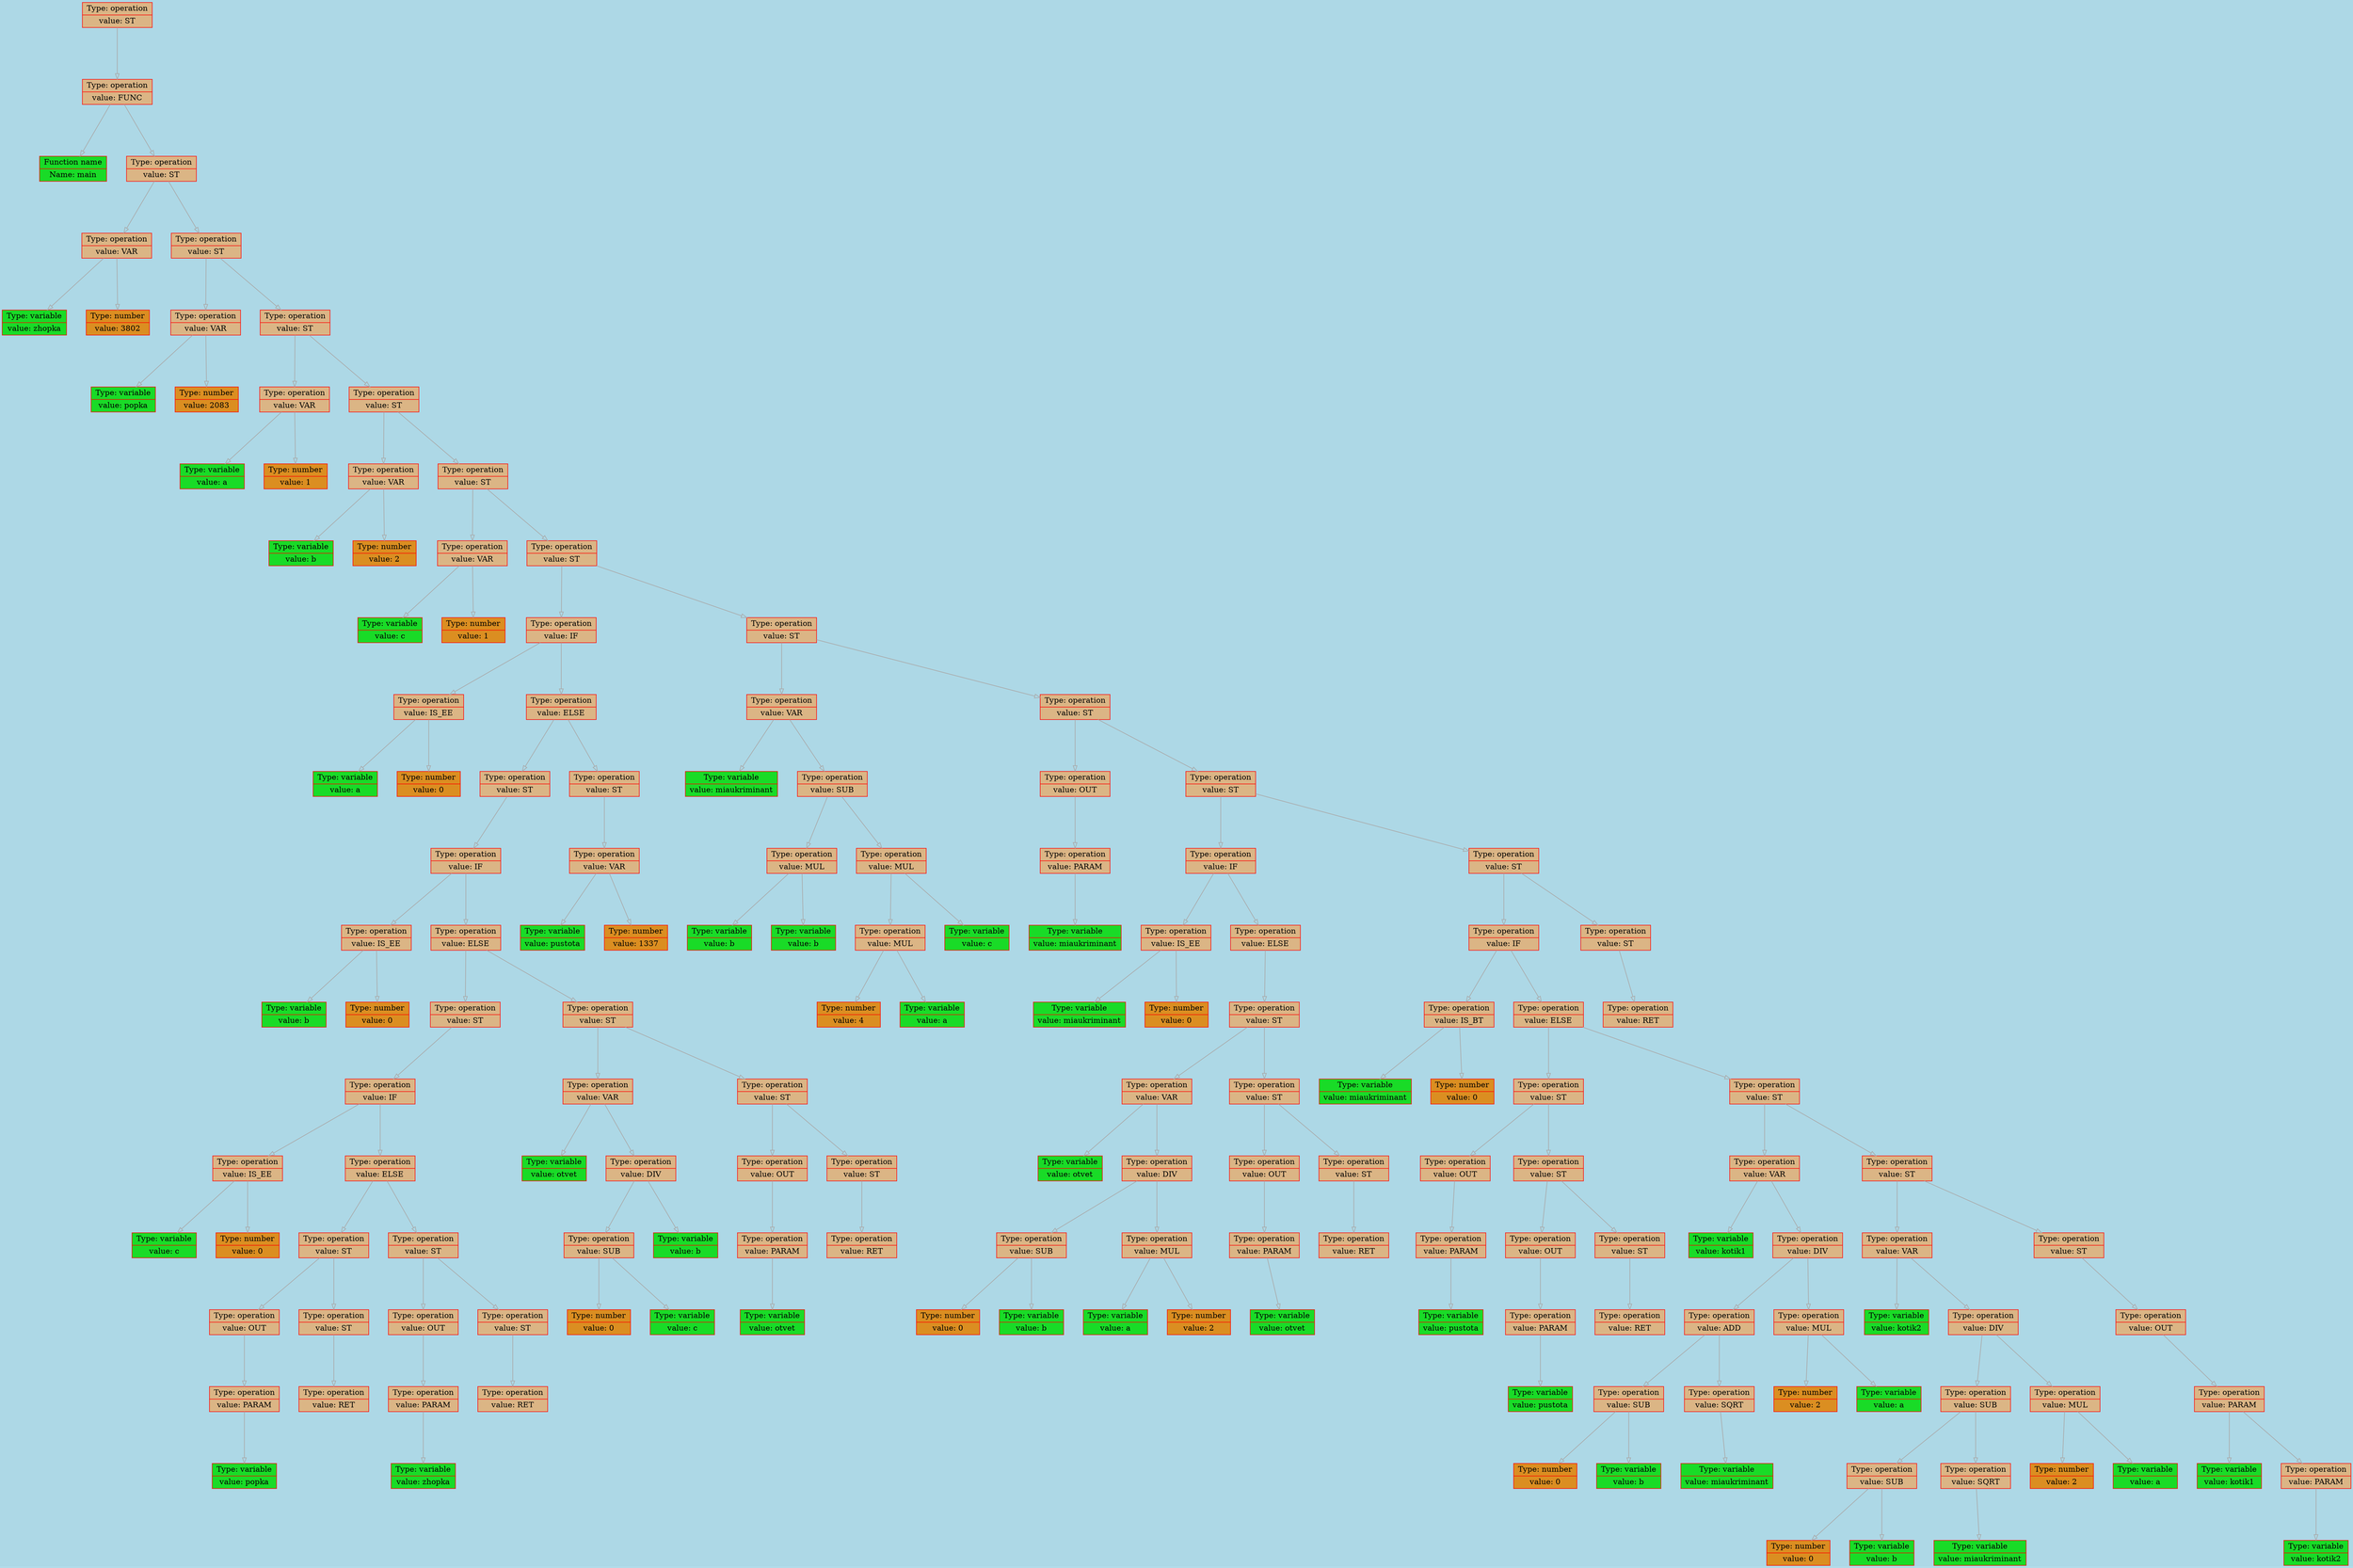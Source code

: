 
    digraph g {
        bgcolor="lightblue";
        dpi      = 200;
        fontname = "Comic Sans MS";
        fontsize = 20;
        rankdir   =  TB;
        edge [color = darkgrey, arrowhead = onormal, arrowsize = 1, penwidth = 1.2]
        graph[fillcolor = lightgreen, ranksep = 1.3, nodesep = 0.5,
        style = "rounded, filled",color = green, penwidth = 2]

    Node0x56138aa8c810[shape=record, width=0.2, style="filled", color="red", fillcolor="#DBB585",label=" {Type: operation | value: ST}"] 
 
Node0x56138aa8c7e0[shape=record, width=0.2, style="filled", color="red", fillcolor="#DBB585",label=" {Type: operation | value: FUNC}"] 
 
Node0x56138aa81a60[shape=record, width=0.2, style="filled", color="red", fillcolor="#19DB27",label=" {Function name |Name: main}"] 
 
Node0x56138aa8c7b0[shape=record, width=0.2, style="filled", color="red", fillcolor="#DBB585",label=" {Type: operation | value: ST}"] 
 
Node0x56138aa81af0[shape=record, width=0.2, style="filled", color="red", fillcolor="#DBB585",label=" {Type: operation | value: VAR}"] 
 
Node0x56138aa81a90[shape=record, width=0.2, style="filled", color="red", fillcolor="#19DB27",label=" {Type: variable | value: zhopka}"] 
 
Node0x56138aa81ac0[shape=record, width=0.2, style="filled", color="red", fillcolor="#DB8E21",label=" {Type: number | value: 3802}"] 
 
Node0x56138aa8c780[shape=record, width=0.2, style="filled", color="red", fillcolor="#DBB585",label=" {Type: operation | value: ST}"] 
 
Node0x56138aa81b80[shape=record, width=0.2, style="filled", color="red", fillcolor="#DBB585",label=" {Type: operation | value: VAR}"] 
 
Node0x56138aa81b20[shape=record, width=0.2, style="filled", color="red", fillcolor="#19DB27",label=" {Type: variable | value: popka}"] 
 
Node0x56138aa81b50[shape=record, width=0.2, style="filled", color="red", fillcolor="#DB8E21",label=" {Type: number | value: 2083}"] 
 
Node0x56138aa8c750[shape=record, width=0.2, style="filled", color="red", fillcolor="#DBB585",label=" {Type: operation | value: ST}"] 
 
Node0x56138aa81c10[shape=record, width=0.2, style="filled", color="red", fillcolor="#DBB585",label=" {Type: operation | value: VAR}"] 
 
Node0x56138aa81bb0[shape=record, width=0.2, style="filled", color="red", fillcolor="#19DB27",label=" {Type: variable | value: a}"] 
 
Node0x56138aa81be0[shape=record, width=0.2, style="filled", color="red", fillcolor="#DB8E21",label=" {Type: number | value: 1}"] 
 
Node0x56138aa8c720[shape=record, width=0.2, style="filled", color="red", fillcolor="#DBB585",label=" {Type: operation | value: ST}"] 
 
Node0x56138aa81ca0[shape=record, width=0.2, style="filled", color="red", fillcolor="#DBB585",label=" {Type: operation | value: VAR}"] 
 
Node0x56138aa81c40[shape=record, width=0.2, style="filled", color="red", fillcolor="#19DB27",label=" {Type: variable | value: b}"] 
 
Node0x56138aa81c70[shape=record, width=0.2, style="filled", color="red", fillcolor="#DB8E21",label=" {Type: number | value: 2}"] 
 
Node0x56138aa8c6f0[shape=record, width=0.2, style="filled", color="red", fillcolor="#DBB585",label=" {Type: operation | value: ST}"] 
 
Node0x56138aa81d30[shape=record, width=0.2, style="filled", color="red", fillcolor="#DBB585",label=" {Type: operation | value: VAR}"] 
 
Node0x56138aa81cd0[shape=record, width=0.2, style="filled", color="red", fillcolor="#19DB27",label=" {Type: variable | value: c}"] 
 
Node0x56138aa81d00[shape=record, width=0.2, style="filled", color="red", fillcolor="#DB8E21",label=" {Type: number | value: 1}"] 
 
Node0x56138aa8c6c0[shape=record, width=0.2, style="filled", color="red", fillcolor="#DBB585",label=" {Type: operation | value: ST}"] 
 
Node0x56138aa8b610[shape=record, width=0.2, style="filled", color="red", fillcolor="#DBB585",label=" {Type: operation | value: IF}"] 
 
Node0x56138aa81dc0[shape=record, width=0.2, style="filled", color="red", fillcolor="#DBB585",label=" {Type: operation | value: IS_EE}"] 
 
Node0x56138aa81d60[shape=record, width=0.2, style="filled", color="red", fillcolor="#19DB27",label=" {Type: variable | value: a}"] 
 
Node0x56138aa81d90[shape=record, width=0.2, style="filled", color="red", fillcolor="#DB8E21",label=" {Type: number | value: 0}"] 
 
Node0x56138aa8b5e0[shape=record, width=0.2, style="filled", color="red", fillcolor="#DBB585",label=" {Type: operation | value: ELSE}"] 
 
Node0x56138aa8b4f0[shape=record, width=0.2, style="filled", color="red", fillcolor="#DBB585",label=" {Type: operation | value: ST}"] 
 
Node0x56138aa8b4c0[shape=record, width=0.2, style="filled", color="red", fillcolor="#DBB585",label=" {Type: operation | value: IF}"] 
 
Node0x56138aa81e50[shape=record, width=0.2, style="filled", color="red", fillcolor="#DBB585",label=" {Type: operation | value: IS_EE}"] 
 
Node0x56138aa81df0[shape=record, width=0.2, style="filled", color="red", fillcolor="#19DB27",label=" {Type: variable | value: b}"] 
 
Node0x56138aa81e20[shape=record, width=0.2, style="filled", color="red", fillcolor="#DB8E21",label=" {Type: number | value: 0}"] 
 
Node0x56138aa8b490[shape=record, width=0.2, style="filled", color="red", fillcolor="#DBB585",label=" {Type: operation | value: ELSE}"] 
 
Node0x56138aa821b0[shape=record, width=0.2, style="filled", color="red", fillcolor="#DBB585",label=" {Type: operation | value: ST}"] 
 
Node0x56138aa82180[shape=record, width=0.2, style="filled", color="red", fillcolor="#DBB585",label=" {Type: operation | value: IF}"] 
 
Node0x56138aa81ee0[shape=record, width=0.2, style="filled", color="red", fillcolor="#DBB585",label=" {Type: operation | value: IS_EE}"] 
 
Node0x56138aa81e80[shape=record, width=0.2, style="filled", color="red", fillcolor="#19DB27",label=" {Type: variable | value: c}"] 
 
Node0x56138aa81eb0[shape=record, width=0.2, style="filled", color="red", fillcolor="#DB8E21",label=" {Type: number | value: 0}"] 
 
Node0x56138aa82150[shape=record, width=0.2, style="filled", color="red", fillcolor="#DBB585",label=" {Type: operation | value: ELSE}"] 
 
Node0x56138aa82000[shape=record, width=0.2, style="filled", color="red", fillcolor="#DBB585",label=" {Type: operation | value: ST}"] 
 
Node0x56138aa81f70[shape=record, width=0.2, style="filled", color="red", fillcolor="#DBB585",label=" {Type: operation | value: OUT}"] 
 
Node0x56138aa81f40[shape=record, width=0.2, style="filled", color="red", fillcolor="#DBB585",label=" {Type: operation | value: PARAM}"] 
 
Node0x56138aa81f10[shape=record, width=0.2, style="filled", color="red", fillcolor="#19DB27",label=" {Type: variable | value: popka}"] 
 
Node0x56138aa81fd0[shape=record, width=0.2, style="filled", color="red", fillcolor="#DBB585",label=" {Type: operation | value: ST}"] 
 
Node0x56138aa81fa0[shape=record, width=0.2, style="filled", color="red", fillcolor="#DBB585",label=" {Type: operation | value: RET}"] 
 
Node0x56138aa82120[shape=record, width=0.2, style="filled", color="red", fillcolor="#DBB585",label=" {Type: operation | value: ST}"] 
 
Node0x56138aa82090[shape=record, width=0.2, style="filled", color="red", fillcolor="#DBB585",label=" {Type: operation | value: OUT}"] 
 
Node0x56138aa82060[shape=record, width=0.2, style="filled", color="red", fillcolor="#DBB585",label=" {Type: operation | value: PARAM}"] 
 
Node0x56138aa82030[shape=record, width=0.2, style="filled", color="red", fillcolor="#19DB27",label=" {Type: variable | value: zhopka}"] 
 
Node0x56138aa820f0[shape=record, width=0.2, style="filled", color="red", fillcolor="#DBB585",label=" {Type: operation | value: ST}"] 
 
Node0x56138aa820c0[shape=record, width=0.2, style="filled", color="red", fillcolor="#DBB585",label=" {Type: operation | value: RET}"] 
 
Node0x56138aa8b460[shape=record, width=0.2, style="filled", color="red", fillcolor="#DBB585",label=" {Type: operation | value: ST}"] 
 
Node0x56138aa82300[shape=record, width=0.2, style="filled", color="red", fillcolor="#DBB585",label=" {Type: operation | value: VAR}"] 
 
Node0x56138aa821e0[shape=record, width=0.2, style="filled", color="red", fillcolor="#19DB27",label=" {Type: variable | value: otvet}"] 
 
Node0x56138aa822d0[shape=record, width=0.2, style="filled", color="red", fillcolor="#DBB585",label=" {Type: operation | value: DIV}"] 
 
Node0x56138aa82270[shape=record, width=0.2, style="filled", color="red", fillcolor="#DBB585",label=" {Type: operation | value: SUB}"] 
 
Node0x56138aa82210[shape=record, width=0.2, style="filled", color="red", fillcolor="#DB8E21",label=" {Type: number | value: 0}"] 
 
Node0x56138aa82240[shape=record, width=0.2, style="filled", color="red", fillcolor="#19DB27",label=" {Type: variable | value: c}"] 
 
Node0x56138aa822a0[shape=record, width=0.2, style="filled", color="red", fillcolor="#19DB27",label=" {Type: variable | value: b}"] 
 
Node0x56138aa8b430[shape=record, width=0.2, style="filled", color="red", fillcolor="#DBB585",label=" {Type: operation | value: ST}"] 
 
Node0x56138aa8b3a0[shape=record, width=0.2, style="filled", color="red", fillcolor="#DBB585",label=" {Type: operation | value: OUT}"] 
 
Node0x56138aa8b370[shape=record, width=0.2, style="filled", color="red", fillcolor="#DBB585",label=" {Type: operation | value: PARAM}"] 
 
Node0x56138aa8b340[shape=record, width=0.2, style="filled", color="red", fillcolor="#19DB27",label=" {Type: variable | value: otvet}"] 
 
Node0x56138aa8b400[shape=record, width=0.2, style="filled", color="red", fillcolor="#DBB585",label=" {Type: operation | value: ST}"] 
 
Node0x56138aa8b3d0[shape=record, width=0.2, style="filled", color="red", fillcolor="#DBB585",label=" {Type: operation | value: RET}"] 
 
Node0x56138aa8b5b0[shape=record, width=0.2, style="filled", color="red", fillcolor="#DBB585",label=" {Type: operation | value: ST}"] 
 
Node0x56138aa8b580[shape=record, width=0.2, style="filled", color="red", fillcolor="#DBB585",label=" {Type: operation | value: VAR}"] 
 
Node0x56138aa8b520[shape=record, width=0.2, style="filled", color="red", fillcolor="#19DB27",label=" {Type: variable | value: pustota}"] 
 
Node0x56138aa8b550[shape=record, width=0.2, style="filled", color="red", fillcolor="#DB8E21",label=" {Type: number | value: 1337}"] 
 
Node0x56138aa8c690[shape=record, width=0.2, style="filled", color="red", fillcolor="#DBB585",label=" {Type: operation | value: ST}"] 
 
Node0x56138aa8b820[shape=record, width=0.2, style="filled", color="red", fillcolor="#DBB585",label=" {Type: operation | value: VAR}"] 
 
Node0x56138aa8b640[shape=record, width=0.2, style="filled", color="red", fillcolor="#19DB27",label=" {Type: variable | value: miaukriminant}"] 
 
Node0x56138aa8b7f0[shape=record, width=0.2, style="filled", color="red", fillcolor="#DBB585",label=" {Type: operation | value: SUB}"] 
 
Node0x56138aa8b6d0[shape=record, width=0.2, style="filled", color="red", fillcolor="#DBB585",label=" {Type: operation | value: MUL}"] 
 
Node0x56138aa8b670[shape=record, width=0.2, style="filled", color="red", fillcolor="#19DB27",label=" {Type: variable | value: b}"] 
 
Node0x56138aa8b6a0[shape=record, width=0.2, style="filled", color="red", fillcolor="#19DB27",label=" {Type: variable | value: b}"] 
 
Node0x56138aa8b7c0[shape=record, width=0.2, style="filled", color="red", fillcolor="#DBB585",label=" {Type: operation | value: MUL}"] 
 
Node0x56138aa8b760[shape=record, width=0.2, style="filled", color="red", fillcolor="#DBB585",label=" {Type: operation | value: MUL}"] 
 
Node0x56138aa8b700[shape=record, width=0.2, style="filled", color="red", fillcolor="#DB8E21",label=" {Type: number | value: 4}"] 
 
Node0x56138aa8b730[shape=record, width=0.2, style="filled", color="red", fillcolor="#19DB27",label=" {Type: variable | value: a}"] 
 
Node0x56138aa8b790[shape=record, width=0.2, style="filled", color="red", fillcolor="#19DB27",label=" {Type: variable | value: c}"] 
 
Node0x56138aa8c660[shape=record, width=0.2, style="filled", color="red", fillcolor="#DBB585",label=" {Type: operation | value: ST}"] 
 
Node0x56138aa8b8b0[shape=record, width=0.2, style="filled", color="red", fillcolor="#DBB585",label=" {Type: operation | value: OUT}"] 
 
Node0x56138aa8b880[shape=record, width=0.2, style="filled", color="red", fillcolor="#DBB585",label=" {Type: operation | value: PARAM}"] 
 
Node0x56138aa8b850[shape=record, width=0.2, style="filled", color="red", fillcolor="#19DB27",label=" {Type: variable | value: miaukriminant}"] 
 
Node0x56138aa8c630[shape=record, width=0.2, style="filled", color="red", fillcolor="#DBB585",label=" {Type: operation | value: ST}"] 
 
Node0x56138aa8bca0[shape=record, width=0.2, style="filled", color="red", fillcolor="#DBB585",label=" {Type: operation | value: IF}"] 
 
Node0x56138aa8b940[shape=record, width=0.2, style="filled", color="red", fillcolor="#DBB585",label=" {Type: operation | value: IS_EE}"] 
 
Node0x56138aa8b8e0[shape=record, width=0.2, style="filled", color="red", fillcolor="#19DB27",label=" {Type: variable | value: miaukriminant}"] 
 
Node0x56138aa8b910[shape=record, width=0.2, style="filled", color="red", fillcolor="#DB8E21",label=" {Type: number | value: 0}"] 
 
Node0x56138aa8bc70[shape=record, width=0.2, style="filled", color="red", fillcolor="#DBB585",label=" {Type: operation | value: ELSE}"] 
 
Node0x56138aa8bc40[shape=record, width=0.2, style="filled", color="red", fillcolor="#DBB585",label=" {Type: operation | value: ST}"] 
 
Node0x56138aa8baf0[shape=record, width=0.2, style="filled", color="red", fillcolor="#DBB585",label=" {Type: operation | value: VAR}"] 
 
Node0x56138aa8b970[shape=record, width=0.2, style="filled", color="red", fillcolor="#19DB27",label=" {Type: variable | value: otvet}"] 
 
Node0x56138aa8bac0[shape=record, width=0.2, style="filled", color="red", fillcolor="#DBB585",label=" {Type: operation | value: DIV}"] 
 
Node0x56138aa8ba00[shape=record, width=0.2, style="filled", color="red", fillcolor="#DBB585",label=" {Type: operation | value: SUB}"] 
 
Node0x56138aa8b9a0[shape=record, width=0.2, style="filled", color="red", fillcolor="#DB8E21",label=" {Type: number | value: 0}"] 
 
Node0x56138aa8b9d0[shape=record, width=0.2, style="filled", color="red", fillcolor="#19DB27",label=" {Type: variable | value: b}"] 
 
Node0x56138aa8ba90[shape=record, width=0.2, style="filled", color="red", fillcolor="#DBB585",label=" {Type: operation | value: MUL}"] 
 
Node0x56138aa8ba30[shape=record, width=0.2, style="filled", color="red", fillcolor="#19DB27",label=" {Type: variable | value: a}"] 
 
Node0x56138aa8ba60[shape=record, width=0.2, style="filled", color="red", fillcolor="#DB8E21",label=" {Type: number | value: 2}"] 
 
Node0x56138aa8bc10[shape=record, width=0.2, style="filled", color="red", fillcolor="#DBB585",label=" {Type: operation | value: ST}"] 
 
Node0x56138aa8bb80[shape=record, width=0.2, style="filled", color="red", fillcolor="#DBB585",label=" {Type: operation | value: OUT}"] 
 
Node0x56138aa8bb50[shape=record, width=0.2, style="filled", color="red", fillcolor="#DBB585",label=" {Type: operation | value: PARAM}"] 
 
Node0x56138aa8bb20[shape=record, width=0.2, style="filled", color="red", fillcolor="#19DB27",label=" {Type: variable | value: otvet}"] 
 
Node0x56138aa8bbe0[shape=record, width=0.2, style="filled", color="red", fillcolor="#DBB585",label=" {Type: operation | value: ST}"] 
 
Node0x56138aa8bbb0[shape=record, width=0.2, style="filled", color="red", fillcolor="#DBB585",label=" {Type: operation | value: RET}"] 
 
Node0x56138aa8c600[shape=record, width=0.2, style="filled", color="red", fillcolor="#DBB585",label=" {Type: operation | value: ST}"] 
 
Node0x56138aa8c570[shape=record, width=0.2, style="filled", color="red", fillcolor="#DBB585",label=" {Type: operation | value: IF}"] 
 
Node0x56138aa8bd30[shape=record, width=0.2, style="filled", color="red", fillcolor="#DBB585",label=" {Type: operation | value: IS_BT}"] 
 
Node0x56138aa8bcd0[shape=record, width=0.2, style="filled", color="red", fillcolor="#19DB27",label=" {Type: variable | value: miaukriminant}"] 
 
Node0x56138aa8bd00[shape=record, width=0.2, style="filled", color="red", fillcolor="#DB8E21",label=" {Type: number | value: 0}"] 
 
Node0x56138aa8c540[shape=record, width=0.2, style="filled", color="red", fillcolor="#DBB585",label=" {Type: operation | value: ELSE}"] 
 
Node0x56138aa8bf10[shape=record, width=0.2, style="filled", color="red", fillcolor="#DBB585",label=" {Type: operation | value: ST}"] 
 
Node0x56138aa8bdc0[shape=record, width=0.2, style="filled", color="red", fillcolor="#DBB585",label=" {Type: operation | value: OUT}"] 
 
Node0x56138aa8bd90[shape=record, width=0.2, style="filled", color="red", fillcolor="#DBB585",label=" {Type: operation | value: PARAM}"] 
 
Node0x56138aa8bd60[shape=record, width=0.2, style="filled", color="red", fillcolor="#19DB27",label=" {Type: variable | value: pustota}"] 
 
Node0x56138aa8bee0[shape=record, width=0.2, style="filled", color="red", fillcolor="#DBB585",label=" {Type: operation | value: ST}"] 
 
Node0x56138aa8be50[shape=record, width=0.2, style="filled", color="red", fillcolor="#DBB585",label=" {Type: operation | value: OUT}"] 
 
Node0x56138aa8be20[shape=record, width=0.2, style="filled", color="red", fillcolor="#DBB585",label=" {Type: operation | value: PARAM}"] 
 
Node0x56138aa8bdf0[shape=record, width=0.2, style="filled", color="red", fillcolor="#19DB27",label=" {Type: variable | value: pustota}"] 
 
Node0x56138aa8beb0[shape=record, width=0.2, style="filled", color="red", fillcolor="#DBB585",label=" {Type: operation | value: ST}"] 
 
Node0x56138aa8be80[shape=record, width=0.2, style="filled", color="red", fillcolor="#DBB585",label=" {Type: operation | value: RET}"] 
 
Node0x56138aa8c510[shape=record, width=0.2, style="filled", color="red", fillcolor="#DBB585",label=" {Type: operation | value: ST}"] 
 
Node0x56138aa8c150[shape=record, width=0.2, style="filled", color="red", fillcolor="#DBB585",label=" {Type: operation | value: VAR}"] 
 
Node0x56138aa8bf40[shape=record, width=0.2, style="filled", color="red", fillcolor="#19DB27",label=" {Type: variable | value: kotik1}"] 
 
Node0x56138aa8c120[shape=record, width=0.2, style="filled", color="red", fillcolor="#DBB585",label=" {Type: operation | value: DIV}"] 
 
Node0x56138aa8c060[shape=record, width=0.2, style="filled", color="red", fillcolor="#DBB585",label=" {Type: operation | value: ADD}"] 
 
Node0x56138aa8bfd0[shape=record, width=0.2, style="filled", color="red", fillcolor="#DBB585",label=" {Type: operation | value: SUB}"] 
 
Node0x56138aa8bf70[shape=record, width=0.2, style="filled", color="red", fillcolor="#DB8E21",label=" {Type: number | value: 0}"] 
 
Node0x56138aa8bfa0[shape=record, width=0.2, style="filled", color="red", fillcolor="#19DB27",label=" {Type: variable | value: b}"] 
 
Node0x56138aa8c030[shape=record, width=0.2, style="filled", color="red", fillcolor="#DBB585",label=" {Type: operation | value: SQRT}"] 
 
Node0x56138aa8c000[shape=record, width=0.2, style="filled", color="red", fillcolor="#19DB27",label=" {Type: variable | value: miaukriminant}"] 
 
Node0x56138aa8c0f0[shape=record, width=0.2, style="filled", color="red", fillcolor="#DBB585",label=" {Type: operation | value: MUL}"] 
 
Node0x56138aa8c090[shape=record, width=0.2, style="filled", color="red", fillcolor="#DB8E21",label=" {Type: number | value: 2}"] 
 
Node0x56138aa8c0c0[shape=record, width=0.2, style="filled", color="red", fillcolor="#19DB27",label=" {Type: variable | value: a}"] 
 
Node0x56138aa8c4e0[shape=record, width=0.2, style="filled", color="red", fillcolor="#DBB585",label=" {Type: operation | value: ST}"] 
 
Node0x56138aa8c390[shape=record, width=0.2, style="filled", color="red", fillcolor="#DBB585",label=" {Type: operation | value: VAR}"] 
 
Node0x56138aa8c180[shape=record, width=0.2, style="filled", color="red", fillcolor="#19DB27",label=" {Type: variable | value: kotik2}"] 
 
Node0x56138aa8c360[shape=record, width=0.2, style="filled", color="red", fillcolor="#DBB585",label=" {Type: operation | value: DIV}"] 
 
Node0x56138aa8c2a0[shape=record, width=0.2, style="filled", color="red", fillcolor="#DBB585",label=" {Type: operation | value: SUB}"] 
 
Node0x56138aa8c210[shape=record, width=0.2, style="filled", color="red", fillcolor="#DBB585",label=" {Type: operation | value: SUB}"] 
 
Node0x56138aa8c1b0[shape=record, width=0.2, style="filled", color="red", fillcolor="#DB8E21",label=" {Type: number | value: 0}"] 
 
Node0x56138aa8c1e0[shape=record, width=0.2, style="filled", color="red", fillcolor="#19DB27",label=" {Type: variable | value: b}"] 
 
Node0x56138aa8c270[shape=record, width=0.2, style="filled", color="red", fillcolor="#DBB585",label=" {Type: operation | value: SQRT}"] 
 
Node0x56138aa8c240[shape=record, width=0.2, style="filled", color="red", fillcolor="#19DB27",label=" {Type: variable | value: miaukriminant}"] 
 
Node0x56138aa8c330[shape=record, width=0.2, style="filled", color="red", fillcolor="#DBB585",label=" {Type: operation | value: MUL}"] 
 
Node0x56138aa8c2d0[shape=record, width=0.2, style="filled", color="red", fillcolor="#DB8E21",label=" {Type: number | value: 2}"] 
 
Node0x56138aa8c300[shape=record, width=0.2, style="filled", color="red", fillcolor="#19DB27",label=" {Type: variable | value: a}"] 
 
Node0x56138aa8c4b0[shape=record, width=0.2, style="filled", color="red", fillcolor="#DBB585",label=" {Type: operation | value: ST}"] 
 
Node0x56138aa8c480[shape=record, width=0.2, style="filled", color="red", fillcolor="#DBB585",label=" {Type: operation | value: OUT}"] 
 
Node0x56138aa8c450[shape=record, width=0.2, style="filled", color="red", fillcolor="#DBB585",label=" {Type: operation | value: PARAM}"] 
 
Node0x56138aa8c3c0[shape=record, width=0.2, style="filled", color="red", fillcolor="#19DB27",label=" {Type: variable | value: kotik1}"] 
 
Node0x56138aa8c420[shape=record, width=0.2, style="filled", color="red", fillcolor="#DBB585",label=" {Type: operation | value: PARAM}"] 
 
Node0x56138aa8c3f0[shape=record, width=0.2, style="filled", color="red", fillcolor="#19DB27",label=" {Type: variable | value: kotik2}"] 
 
Node0x56138aa8c5d0[shape=record, width=0.2, style="filled", color="red", fillcolor="#DBB585",label=" {Type: operation | value: ST}"] 
 
Node0x56138aa8c5a0[shape=record, width=0.2, style="filled", color="red", fillcolor="#DBB585",label=" {Type: operation | value: RET}"] 
 
Node0x56138aa8c810->Node0x56138aa8c7e0
Node0x56138aa8c7e0->Node0x56138aa81a60
Node0x56138aa8c7e0->Node0x56138aa8c7b0
Node0x56138aa8c7b0->Node0x56138aa81af0
Node0x56138aa81af0->Node0x56138aa81a90
Node0x56138aa81af0->Node0x56138aa81ac0
Node0x56138aa8c7b0->Node0x56138aa8c780
Node0x56138aa8c780->Node0x56138aa81b80
Node0x56138aa81b80->Node0x56138aa81b20
Node0x56138aa81b80->Node0x56138aa81b50
Node0x56138aa8c780->Node0x56138aa8c750
Node0x56138aa8c750->Node0x56138aa81c10
Node0x56138aa81c10->Node0x56138aa81bb0
Node0x56138aa81c10->Node0x56138aa81be0
Node0x56138aa8c750->Node0x56138aa8c720
Node0x56138aa8c720->Node0x56138aa81ca0
Node0x56138aa81ca0->Node0x56138aa81c40
Node0x56138aa81ca0->Node0x56138aa81c70
Node0x56138aa8c720->Node0x56138aa8c6f0
Node0x56138aa8c6f0->Node0x56138aa81d30
Node0x56138aa81d30->Node0x56138aa81cd0
Node0x56138aa81d30->Node0x56138aa81d00
Node0x56138aa8c6f0->Node0x56138aa8c6c0
Node0x56138aa8c6c0->Node0x56138aa8b610
Node0x56138aa8b610->Node0x56138aa81dc0
Node0x56138aa81dc0->Node0x56138aa81d60
Node0x56138aa81dc0->Node0x56138aa81d90
Node0x56138aa8b610->Node0x56138aa8b5e0
Node0x56138aa8b5e0->Node0x56138aa8b4f0
Node0x56138aa8b4f0->Node0x56138aa8b4c0
Node0x56138aa8b4c0->Node0x56138aa81e50
Node0x56138aa81e50->Node0x56138aa81df0
Node0x56138aa81e50->Node0x56138aa81e20
Node0x56138aa8b4c0->Node0x56138aa8b490
Node0x56138aa8b490->Node0x56138aa821b0
Node0x56138aa821b0->Node0x56138aa82180
Node0x56138aa82180->Node0x56138aa81ee0
Node0x56138aa81ee0->Node0x56138aa81e80
Node0x56138aa81ee0->Node0x56138aa81eb0
Node0x56138aa82180->Node0x56138aa82150
Node0x56138aa82150->Node0x56138aa82000
Node0x56138aa82000->Node0x56138aa81f70
Node0x56138aa81f70->Node0x56138aa81f40
Node0x56138aa81f40->Node0x56138aa81f10
Node0x56138aa82000->Node0x56138aa81fd0
Node0x56138aa81fd0->Node0x56138aa81fa0
Node0x56138aa82150->Node0x56138aa82120
Node0x56138aa82120->Node0x56138aa82090
Node0x56138aa82090->Node0x56138aa82060
Node0x56138aa82060->Node0x56138aa82030
Node0x56138aa82120->Node0x56138aa820f0
Node0x56138aa820f0->Node0x56138aa820c0
Node0x56138aa8b490->Node0x56138aa8b460
Node0x56138aa8b460->Node0x56138aa82300
Node0x56138aa82300->Node0x56138aa821e0
Node0x56138aa82300->Node0x56138aa822d0
Node0x56138aa822d0->Node0x56138aa82270
Node0x56138aa82270->Node0x56138aa82210
Node0x56138aa82270->Node0x56138aa82240
Node0x56138aa822d0->Node0x56138aa822a0
Node0x56138aa8b460->Node0x56138aa8b430
Node0x56138aa8b430->Node0x56138aa8b3a0
Node0x56138aa8b3a0->Node0x56138aa8b370
Node0x56138aa8b370->Node0x56138aa8b340
Node0x56138aa8b430->Node0x56138aa8b400
Node0x56138aa8b400->Node0x56138aa8b3d0
Node0x56138aa8b5e0->Node0x56138aa8b5b0
Node0x56138aa8b5b0->Node0x56138aa8b580
Node0x56138aa8b580->Node0x56138aa8b520
Node0x56138aa8b580->Node0x56138aa8b550
Node0x56138aa8c6c0->Node0x56138aa8c690
Node0x56138aa8c690->Node0x56138aa8b820
Node0x56138aa8b820->Node0x56138aa8b640
Node0x56138aa8b820->Node0x56138aa8b7f0
Node0x56138aa8b7f0->Node0x56138aa8b6d0
Node0x56138aa8b6d0->Node0x56138aa8b670
Node0x56138aa8b6d0->Node0x56138aa8b6a0
Node0x56138aa8b7f0->Node0x56138aa8b7c0
Node0x56138aa8b7c0->Node0x56138aa8b760
Node0x56138aa8b760->Node0x56138aa8b700
Node0x56138aa8b760->Node0x56138aa8b730
Node0x56138aa8b7c0->Node0x56138aa8b790
Node0x56138aa8c690->Node0x56138aa8c660
Node0x56138aa8c660->Node0x56138aa8b8b0
Node0x56138aa8b8b0->Node0x56138aa8b880
Node0x56138aa8b880->Node0x56138aa8b850
Node0x56138aa8c660->Node0x56138aa8c630
Node0x56138aa8c630->Node0x56138aa8bca0
Node0x56138aa8bca0->Node0x56138aa8b940
Node0x56138aa8b940->Node0x56138aa8b8e0
Node0x56138aa8b940->Node0x56138aa8b910
Node0x56138aa8bca0->Node0x56138aa8bc70
Node0x56138aa8bc70->Node0x56138aa8bc40
Node0x56138aa8bc40->Node0x56138aa8baf0
Node0x56138aa8baf0->Node0x56138aa8b970
Node0x56138aa8baf0->Node0x56138aa8bac0
Node0x56138aa8bac0->Node0x56138aa8ba00
Node0x56138aa8ba00->Node0x56138aa8b9a0
Node0x56138aa8ba00->Node0x56138aa8b9d0
Node0x56138aa8bac0->Node0x56138aa8ba90
Node0x56138aa8ba90->Node0x56138aa8ba30
Node0x56138aa8ba90->Node0x56138aa8ba60
Node0x56138aa8bc40->Node0x56138aa8bc10
Node0x56138aa8bc10->Node0x56138aa8bb80
Node0x56138aa8bb80->Node0x56138aa8bb50
Node0x56138aa8bb50->Node0x56138aa8bb20
Node0x56138aa8bc10->Node0x56138aa8bbe0
Node0x56138aa8bbe0->Node0x56138aa8bbb0
Node0x56138aa8c630->Node0x56138aa8c600
Node0x56138aa8c600->Node0x56138aa8c570
Node0x56138aa8c570->Node0x56138aa8bd30
Node0x56138aa8bd30->Node0x56138aa8bcd0
Node0x56138aa8bd30->Node0x56138aa8bd00
Node0x56138aa8c570->Node0x56138aa8c540
Node0x56138aa8c540->Node0x56138aa8bf10
Node0x56138aa8bf10->Node0x56138aa8bdc0
Node0x56138aa8bdc0->Node0x56138aa8bd90
Node0x56138aa8bd90->Node0x56138aa8bd60
Node0x56138aa8bf10->Node0x56138aa8bee0
Node0x56138aa8bee0->Node0x56138aa8be50
Node0x56138aa8be50->Node0x56138aa8be20
Node0x56138aa8be20->Node0x56138aa8bdf0
Node0x56138aa8bee0->Node0x56138aa8beb0
Node0x56138aa8beb0->Node0x56138aa8be80
Node0x56138aa8c540->Node0x56138aa8c510
Node0x56138aa8c510->Node0x56138aa8c150
Node0x56138aa8c150->Node0x56138aa8bf40
Node0x56138aa8c150->Node0x56138aa8c120
Node0x56138aa8c120->Node0x56138aa8c060
Node0x56138aa8c060->Node0x56138aa8bfd0
Node0x56138aa8bfd0->Node0x56138aa8bf70
Node0x56138aa8bfd0->Node0x56138aa8bfa0
Node0x56138aa8c060->Node0x56138aa8c030
Node0x56138aa8c030->Node0x56138aa8c000
Node0x56138aa8c120->Node0x56138aa8c0f0
Node0x56138aa8c0f0->Node0x56138aa8c090
Node0x56138aa8c0f0->Node0x56138aa8c0c0
Node0x56138aa8c510->Node0x56138aa8c4e0
Node0x56138aa8c4e0->Node0x56138aa8c390
Node0x56138aa8c390->Node0x56138aa8c180
Node0x56138aa8c390->Node0x56138aa8c360
Node0x56138aa8c360->Node0x56138aa8c2a0
Node0x56138aa8c2a0->Node0x56138aa8c210
Node0x56138aa8c210->Node0x56138aa8c1b0
Node0x56138aa8c210->Node0x56138aa8c1e0
Node0x56138aa8c2a0->Node0x56138aa8c270
Node0x56138aa8c270->Node0x56138aa8c240
Node0x56138aa8c360->Node0x56138aa8c330
Node0x56138aa8c330->Node0x56138aa8c2d0
Node0x56138aa8c330->Node0x56138aa8c300
Node0x56138aa8c4e0->Node0x56138aa8c4b0
Node0x56138aa8c4b0->Node0x56138aa8c480
Node0x56138aa8c480->Node0x56138aa8c450
Node0x56138aa8c450->Node0x56138aa8c3c0
Node0x56138aa8c450->Node0x56138aa8c420
Node0x56138aa8c420->Node0x56138aa8c3f0
Node0x56138aa8c600->Node0x56138aa8c5d0
Node0x56138aa8c5d0->Node0x56138aa8c5a0
}
